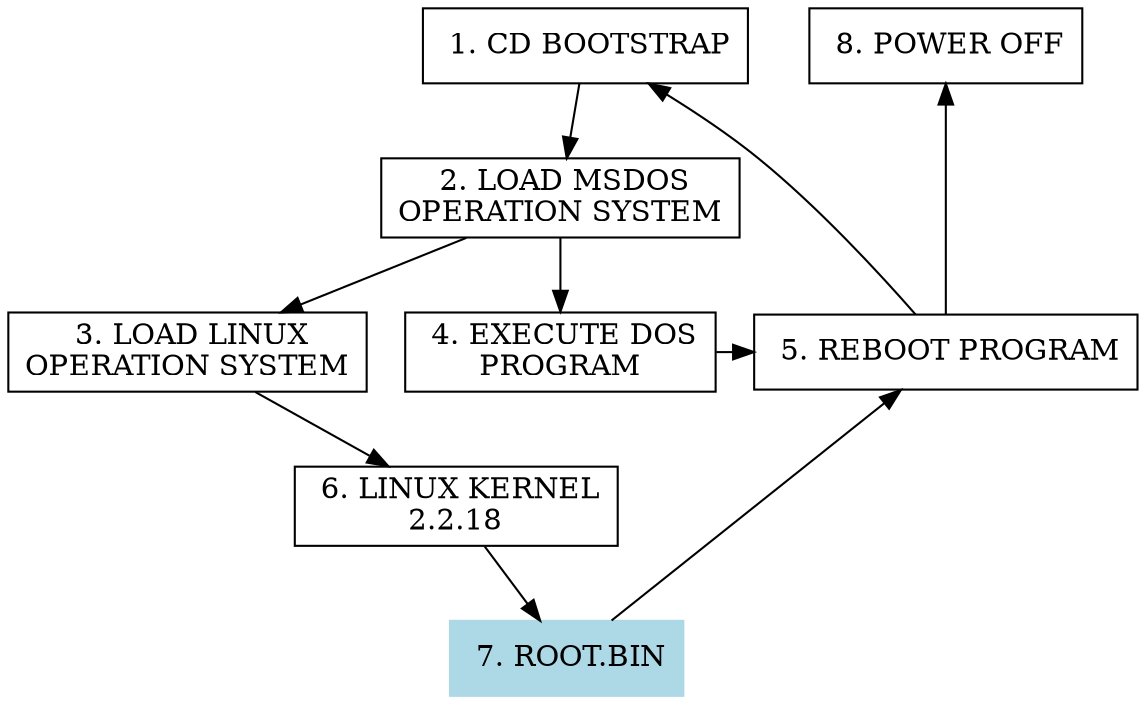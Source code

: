 digraph G {
    node [shape=box];

    n01 [label=" 1. CD BOOTSTRAP"];
    n02 [label=" 2. LOAD MSDOS\nOPERATION SYSTEM"];
    n03 [label=" 3. LOAD LINUX\nOPERATION SYSTEM"];
    n04 [label=" 4. EXECUTE DOS\nPROGRAM"];
    n05 [label=" 5. REBOOT PROGRAM"];
    n06 [label=" 6. LINUX KERNEL\n2.2.18"];
    n07 [label=" 7. ROOT.BIN",color=lightblue,style="filled"];
    n08 [label=" 8. POWER OFF"];

    n01 -> n02;
    n02 -> n03 -> n06 -> n07;
    n02 -> n04 -> n05;
    n05 -> n01;
    n05 -> n08;
    n07 -> n05;

    { rank=same; n03 n04 n05 }
    { rank=same; n01 n08 }
}